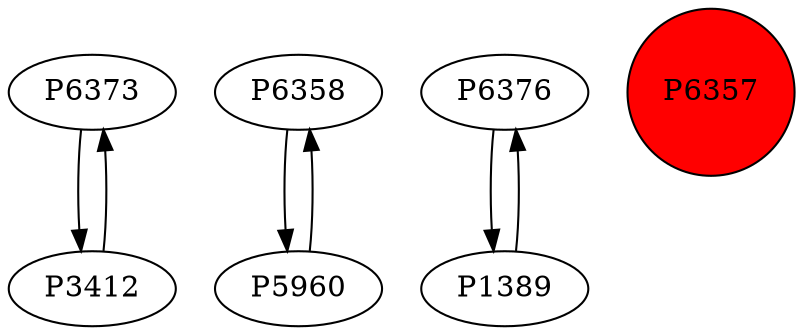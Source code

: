 digraph {
	P6373 -> P3412
	P3412 -> P6373
	P6358 -> P5960
	P6376 -> P1389
	P1389 -> P6376
	P5960 -> P6358
	P6357 [shape=circle]
	P6357 [style=filled]
	P6357 [fillcolor=red]
}